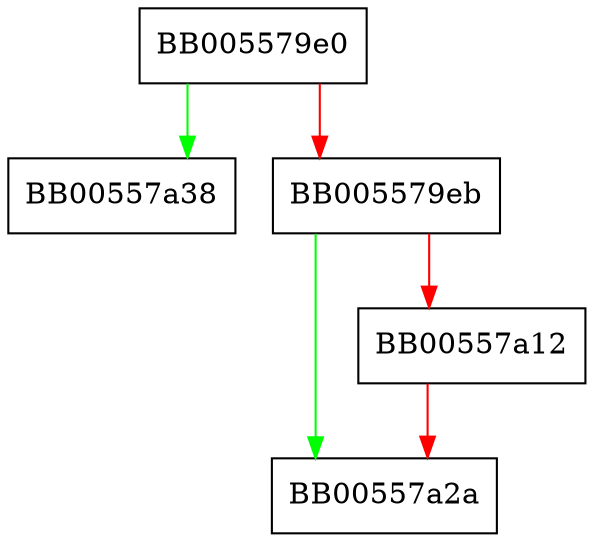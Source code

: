 digraph ossl_cmp_ctx_set1_extraCertsIn {
  node [shape="box"];
  graph [splines=ortho];
  BB005579e0 -> BB00557a38 [color="green"];
  BB005579e0 -> BB005579eb [color="red"];
  BB005579eb -> BB00557a2a [color="green"];
  BB005579eb -> BB00557a12 [color="red"];
  BB00557a12 -> BB00557a2a [color="red"];
}